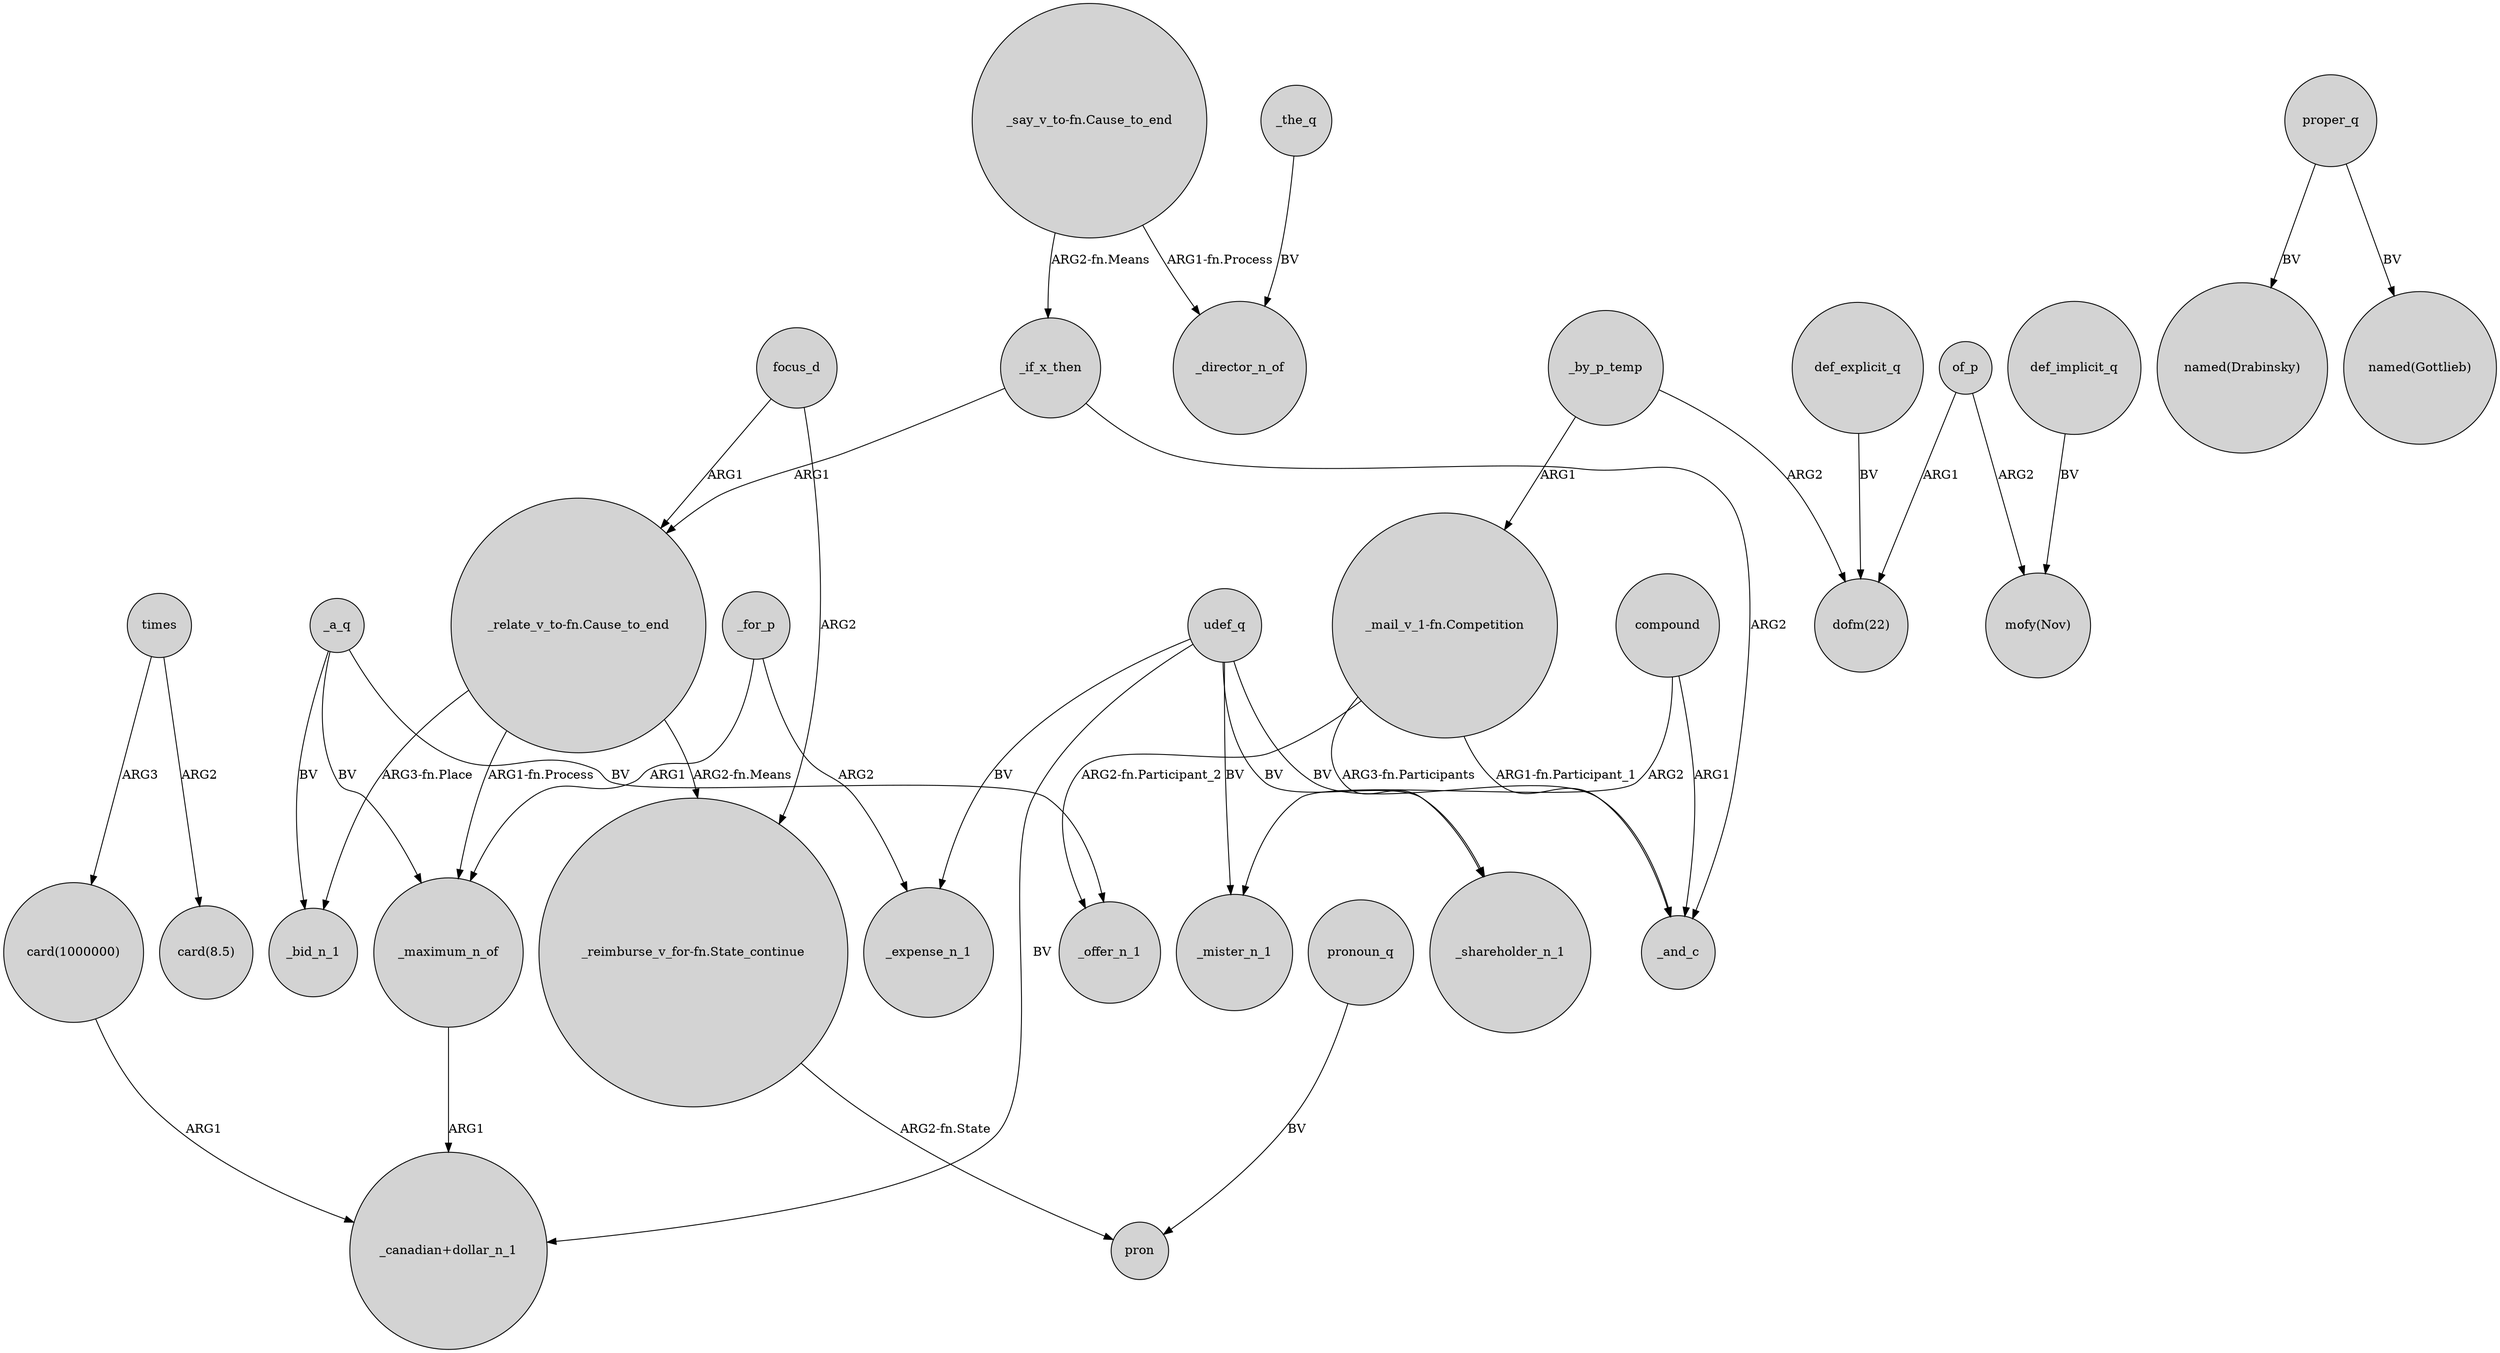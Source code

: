 digraph {
	node [shape=circle style=filled]
	_a_q -> _bid_n_1 [label=BV]
	"card(1000000)" -> "_canadian+dollar_n_1" [label=ARG1]
	"_mail_v_1-fn.Competition" -> _shareholder_n_1 [label="ARG3-fn.Participants"]
	compound -> _and_c [label=ARG1]
	compound -> _mister_n_1 [label=ARG2]
	"_say_v_to-fn.Cause_to_end" -> _if_x_then [label="ARG2-fn.Means"]
	of_p -> "mofy(Nov)" [label=ARG2]
	_maximum_n_of -> "_canadian+dollar_n_1" [label=ARG1]
	udef_q -> _shareholder_n_1 [label=BV]
	_for_p -> _expense_n_1 [label=ARG2]
	_a_q -> _maximum_n_of [label=BV]
	"_relate_v_to-fn.Cause_to_end" -> _bid_n_1 [label="ARG3-fn.Place"]
	_the_q -> _director_n_of [label=BV]
	times -> "card(1000000)" [label=ARG3]
	proper_q -> "named(Drabinsky)" [label=BV]
	udef_q -> _and_c [label=BV]
	udef_q -> _mister_n_1 [label=BV]
	"_mail_v_1-fn.Competition" -> _offer_n_1 [label="ARG2-fn.Participant_2"]
	udef_q -> "_canadian+dollar_n_1" [label=BV]
	pronoun_q -> pron [label=BV]
	proper_q -> "named(Gottlieb)" [label=BV]
	"_reimburse_v_for-fn.State_continue" -> pron [label="ARG2-fn.State"]
	"_relate_v_to-fn.Cause_to_end" -> _maximum_n_of [label="ARG1-fn.Process"]
	times -> "card(8.5)" [label=ARG2]
	focus_d -> "_reimburse_v_for-fn.State_continue" [label=ARG2]
	"_mail_v_1-fn.Competition" -> _and_c [label="ARG1-fn.Participant_1"]
	_if_x_then -> "_relate_v_to-fn.Cause_to_end" [label=ARG1]
	_for_p -> _maximum_n_of [label=ARG1]
	udef_q -> _expense_n_1 [label=BV]
	def_explicit_q -> "dofm(22)" [label=BV]
	_if_x_then -> _and_c [label=ARG2]
	_by_p_temp -> "_mail_v_1-fn.Competition" [label=ARG1]
	_a_q -> _offer_n_1 [label=BV]
	def_implicit_q -> "mofy(Nov)" [label=BV]
	"_relate_v_to-fn.Cause_to_end" -> "_reimburse_v_for-fn.State_continue" [label="ARG2-fn.Means"]
	of_p -> "dofm(22)" [label=ARG1]
	"_say_v_to-fn.Cause_to_end" -> _director_n_of [label="ARG1-fn.Process"]
	_by_p_temp -> "dofm(22)" [label=ARG2]
	focus_d -> "_relate_v_to-fn.Cause_to_end" [label=ARG1]
}
